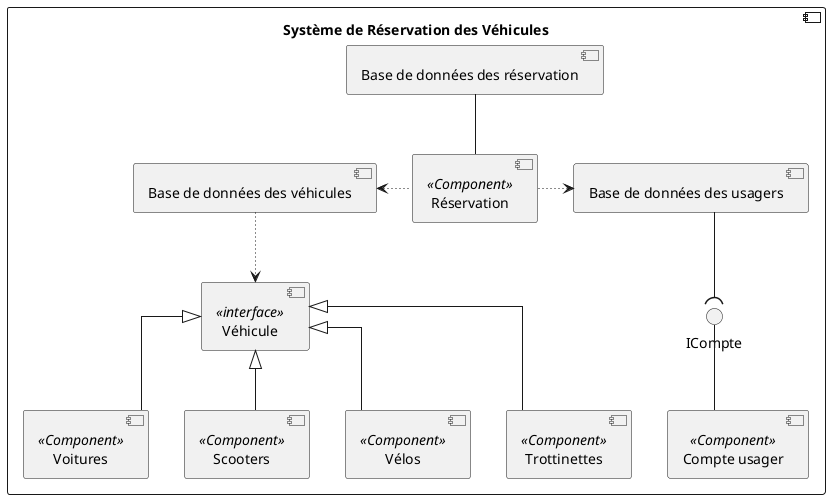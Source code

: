 @startuml
skinparam linetype ortho
skinparam backgroundcolor transparent
component "Système de Réservation des Véhicules" as car_unlocking{
  component "Compte usager" as user <<Component>>
  interface "ICompte" as account
  component "Réservation" as reservation <<Component>>
  component "Base de données des véhicules" as vehicleDB
  component "Base de données des usagers" as userDB
  component "Base de données des réservation" as reservationDB
  component "Véhicule" as vehicle <<interface>>
  component "Voitures" as cars <<Component>>
  component "Scooters" as scooters <<Component>>
  component "Vélos" as bikes <<Component>>
  component "Trottinettes" as trotts <<Component>>
}

reservation --[dotted]r-> userDB
reservation --[dotted]l-> vehicleDB
reservation -u- reservationDB

userDB -d-( account
user -u- account

vehicleDB -[dotted]d-> vehicle
vehicle <|-d- cars
vehicle <|-d- trotts
vehicle <|-d- scooters
vehicle <|-d- bikes

@enduml